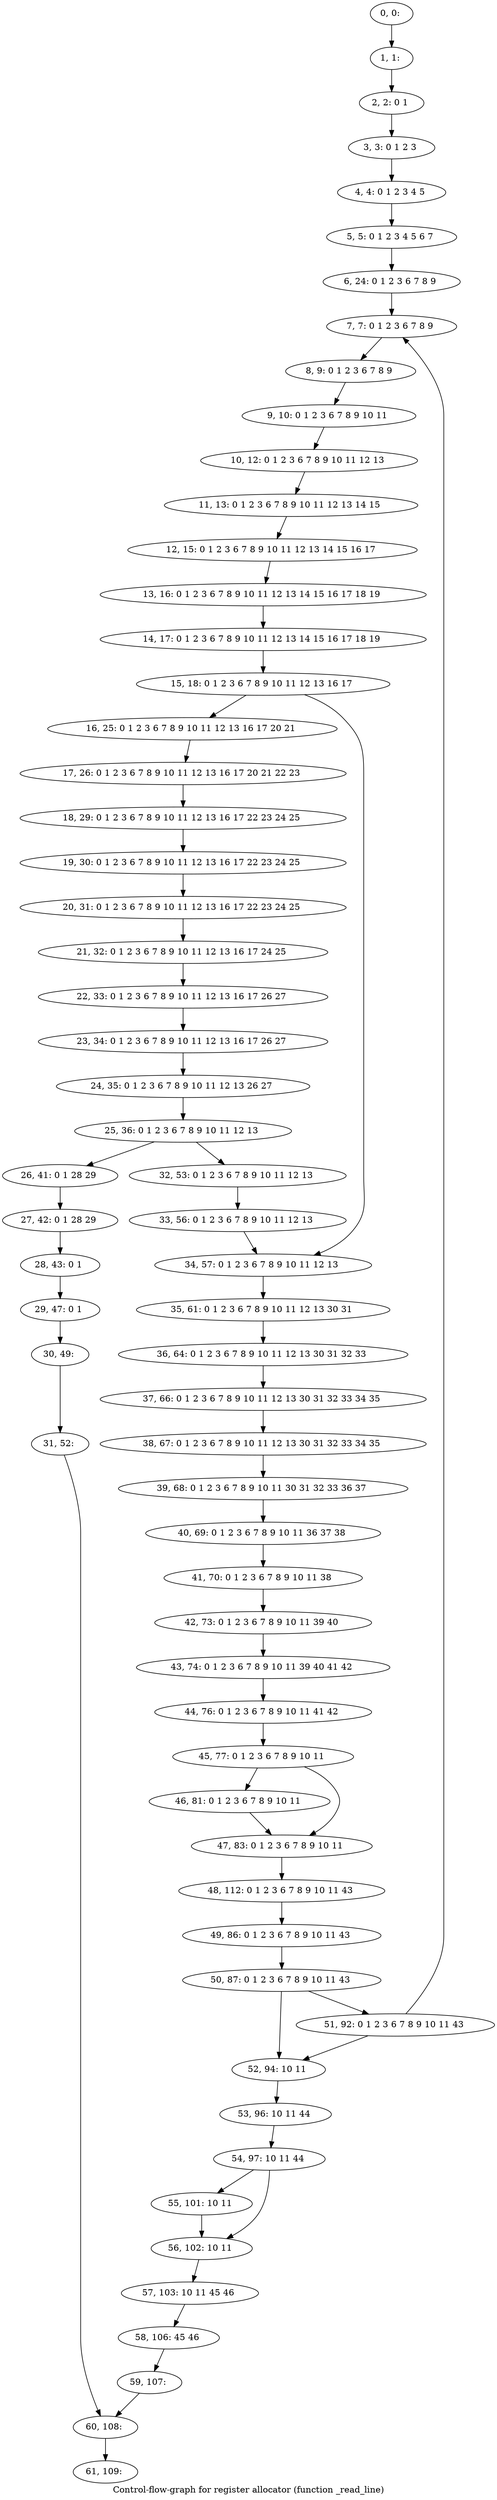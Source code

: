 digraph G {
graph [label="Control-flow-graph for register allocator (function _read_line)"]
0[label="0, 0: "];
1[label="1, 1: "];
2[label="2, 2: 0 1 "];
3[label="3, 3: 0 1 2 3 "];
4[label="4, 4: 0 1 2 3 4 5 "];
5[label="5, 5: 0 1 2 3 4 5 6 7 "];
6[label="6, 24: 0 1 2 3 6 7 8 9 "];
7[label="7, 7: 0 1 2 3 6 7 8 9 "];
8[label="8, 9: 0 1 2 3 6 7 8 9 "];
9[label="9, 10: 0 1 2 3 6 7 8 9 10 11 "];
10[label="10, 12: 0 1 2 3 6 7 8 9 10 11 12 13 "];
11[label="11, 13: 0 1 2 3 6 7 8 9 10 11 12 13 14 15 "];
12[label="12, 15: 0 1 2 3 6 7 8 9 10 11 12 13 14 15 16 17 "];
13[label="13, 16: 0 1 2 3 6 7 8 9 10 11 12 13 14 15 16 17 18 19 "];
14[label="14, 17: 0 1 2 3 6 7 8 9 10 11 12 13 14 15 16 17 18 19 "];
15[label="15, 18: 0 1 2 3 6 7 8 9 10 11 12 13 16 17 "];
16[label="16, 25: 0 1 2 3 6 7 8 9 10 11 12 13 16 17 20 21 "];
17[label="17, 26: 0 1 2 3 6 7 8 9 10 11 12 13 16 17 20 21 22 23 "];
18[label="18, 29: 0 1 2 3 6 7 8 9 10 11 12 13 16 17 22 23 24 25 "];
19[label="19, 30: 0 1 2 3 6 7 8 9 10 11 12 13 16 17 22 23 24 25 "];
20[label="20, 31: 0 1 2 3 6 7 8 9 10 11 12 13 16 17 22 23 24 25 "];
21[label="21, 32: 0 1 2 3 6 7 8 9 10 11 12 13 16 17 24 25 "];
22[label="22, 33: 0 1 2 3 6 7 8 9 10 11 12 13 16 17 26 27 "];
23[label="23, 34: 0 1 2 3 6 7 8 9 10 11 12 13 16 17 26 27 "];
24[label="24, 35: 0 1 2 3 6 7 8 9 10 11 12 13 26 27 "];
25[label="25, 36: 0 1 2 3 6 7 8 9 10 11 12 13 "];
26[label="26, 41: 0 1 28 29 "];
27[label="27, 42: 0 1 28 29 "];
28[label="28, 43: 0 1 "];
29[label="29, 47: 0 1 "];
30[label="30, 49: "];
31[label="31, 52: "];
32[label="32, 53: 0 1 2 3 6 7 8 9 10 11 12 13 "];
33[label="33, 56: 0 1 2 3 6 7 8 9 10 11 12 13 "];
34[label="34, 57: 0 1 2 3 6 7 8 9 10 11 12 13 "];
35[label="35, 61: 0 1 2 3 6 7 8 9 10 11 12 13 30 31 "];
36[label="36, 64: 0 1 2 3 6 7 8 9 10 11 12 13 30 31 32 33 "];
37[label="37, 66: 0 1 2 3 6 7 8 9 10 11 12 13 30 31 32 33 34 35 "];
38[label="38, 67: 0 1 2 3 6 7 8 9 10 11 12 13 30 31 32 33 34 35 "];
39[label="39, 68: 0 1 2 3 6 7 8 9 10 11 30 31 32 33 36 37 "];
40[label="40, 69: 0 1 2 3 6 7 8 9 10 11 36 37 38 "];
41[label="41, 70: 0 1 2 3 6 7 8 9 10 11 38 "];
42[label="42, 73: 0 1 2 3 6 7 8 9 10 11 39 40 "];
43[label="43, 74: 0 1 2 3 6 7 8 9 10 11 39 40 41 42 "];
44[label="44, 76: 0 1 2 3 6 7 8 9 10 11 41 42 "];
45[label="45, 77: 0 1 2 3 6 7 8 9 10 11 "];
46[label="46, 81: 0 1 2 3 6 7 8 9 10 11 "];
47[label="47, 83: 0 1 2 3 6 7 8 9 10 11 "];
48[label="48, 112: 0 1 2 3 6 7 8 9 10 11 43 "];
49[label="49, 86: 0 1 2 3 6 7 8 9 10 11 43 "];
50[label="50, 87: 0 1 2 3 6 7 8 9 10 11 43 "];
51[label="51, 92: 0 1 2 3 6 7 8 9 10 11 43 "];
52[label="52, 94: 10 11 "];
53[label="53, 96: 10 11 44 "];
54[label="54, 97: 10 11 44 "];
55[label="55, 101: 10 11 "];
56[label="56, 102: 10 11 "];
57[label="57, 103: 10 11 45 46 "];
58[label="58, 106: 45 46 "];
59[label="59, 107: "];
60[label="60, 108: "];
61[label="61, 109: "];
0->1 ;
1->2 ;
2->3 ;
3->4 ;
4->5 ;
5->6 ;
6->7 ;
7->8 ;
8->9 ;
9->10 ;
10->11 ;
11->12 ;
12->13 ;
13->14 ;
14->15 ;
15->16 ;
15->34 ;
16->17 ;
17->18 ;
18->19 ;
19->20 ;
20->21 ;
21->22 ;
22->23 ;
23->24 ;
24->25 ;
25->26 ;
25->32 ;
26->27 ;
27->28 ;
28->29 ;
29->30 ;
30->31 ;
31->60 ;
32->33 ;
33->34 ;
34->35 ;
35->36 ;
36->37 ;
37->38 ;
38->39 ;
39->40 ;
40->41 ;
41->42 ;
42->43 ;
43->44 ;
44->45 ;
45->46 ;
45->47 ;
46->47 ;
47->48 ;
48->49 ;
49->50 ;
50->51 ;
50->52 ;
51->52 ;
51->7 ;
52->53 ;
53->54 ;
54->55 ;
54->56 ;
55->56 ;
56->57 ;
57->58 ;
58->59 ;
59->60 ;
60->61 ;
}

